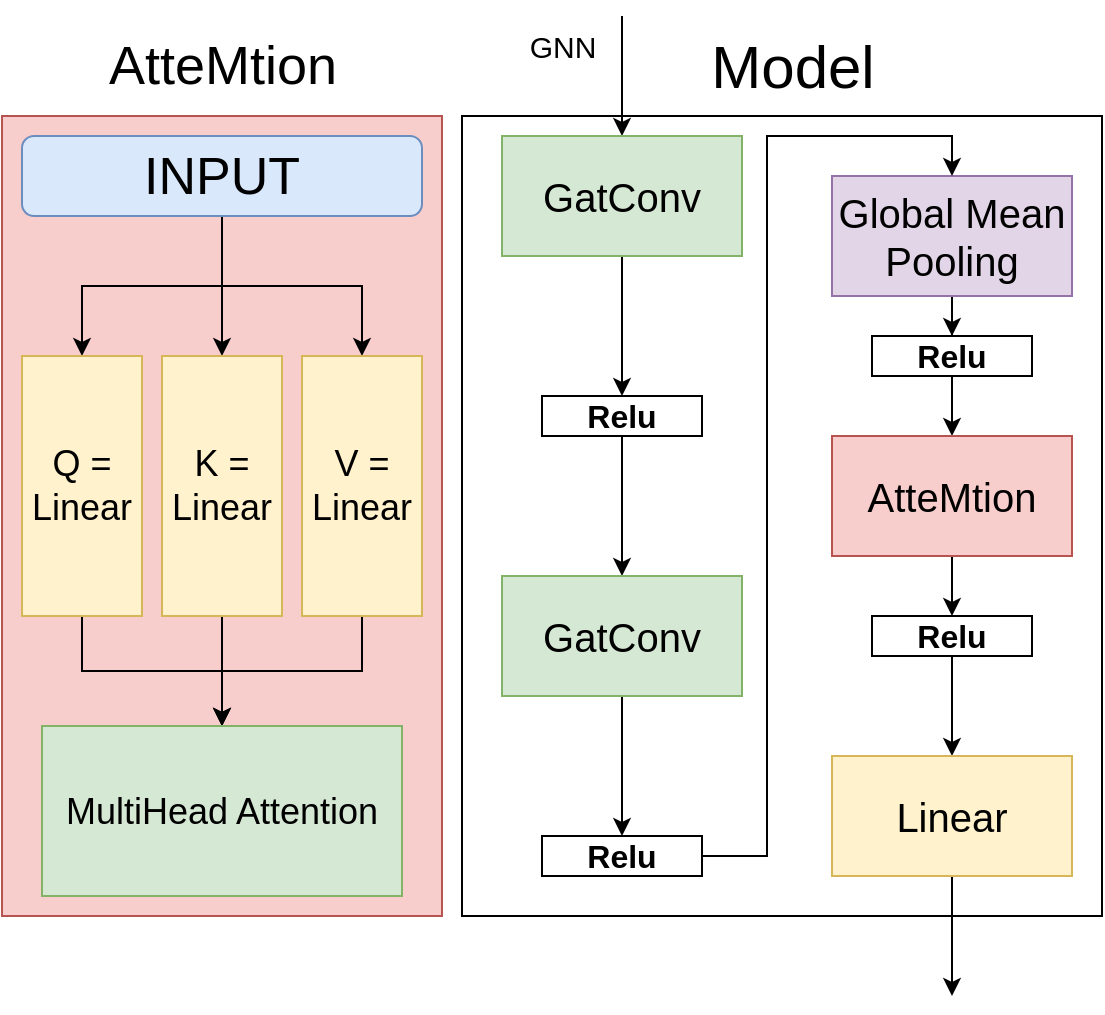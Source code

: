 <mxfile version="22.1.2" type="device">
  <diagram id="C5RBs43oDa-KdzZeNtuy" name="Page-1">
    <mxGraphModel dx="1360" dy="795" grid="1" gridSize="10" guides="1" tooltips="1" connect="1" arrows="1" fold="1" page="1" pageScale="1" pageWidth="827" pageHeight="1169" math="0" shadow="0">
      <root>
        <mxCell id="WIyWlLk6GJQsqaUBKTNV-0" />
        <mxCell id="WIyWlLk6GJQsqaUBKTNV-1" parent="WIyWlLk6GJQsqaUBKTNV-0" />
        <mxCell id="oMIvc-D60YUNb1tI9s7J-0" value="" style="rounded=0;whiteSpace=wrap;html=1;fillColor=#f8cecc;strokeColor=#b85450;" vertex="1" parent="WIyWlLk6GJQsqaUBKTNV-1">
          <mxGeometry x="10" y="280" width="220" height="400" as="geometry" />
        </mxCell>
        <mxCell id="oMIvc-D60YUNb1tI9s7J-6" style="edgeStyle=orthogonalEdgeStyle;rounded=0;orthogonalLoop=1;jettySize=auto;html=1;" edge="1" parent="WIyWlLk6GJQsqaUBKTNV-1" source="oMIvc-D60YUNb1tI9s7J-1" target="oMIvc-D60YUNb1tI9s7J-2">
          <mxGeometry relative="1" as="geometry" />
        </mxCell>
        <mxCell id="oMIvc-D60YUNb1tI9s7J-7" style="edgeStyle=orthogonalEdgeStyle;rounded=0;orthogonalLoop=1;jettySize=auto;html=1;entryX=0.5;entryY=0;entryDx=0;entryDy=0;" edge="1" parent="WIyWlLk6GJQsqaUBKTNV-1" source="oMIvc-D60YUNb1tI9s7J-1" target="oMIvc-D60YUNb1tI9s7J-4">
          <mxGeometry relative="1" as="geometry" />
        </mxCell>
        <mxCell id="oMIvc-D60YUNb1tI9s7J-8" style="edgeStyle=orthogonalEdgeStyle;rounded=0;orthogonalLoop=1;jettySize=auto;html=1;" edge="1" parent="WIyWlLk6GJQsqaUBKTNV-1" source="oMIvc-D60YUNb1tI9s7J-1" target="oMIvc-D60YUNb1tI9s7J-5">
          <mxGeometry relative="1" as="geometry" />
        </mxCell>
        <mxCell id="oMIvc-D60YUNb1tI9s7J-1" value="&lt;font style=&quot;font-size: 26px;&quot;&gt;INPUT&lt;/font&gt;" style="rounded=1;whiteSpace=wrap;html=1;fillColor=#dae8fc;strokeColor=#6c8ebf;" vertex="1" parent="WIyWlLk6GJQsqaUBKTNV-1">
          <mxGeometry x="20" y="290" width="200" height="40" as="geometry" />
        </mxCell>
        <mxCell id="oMIvc-D60YUNb1tI9s7J-11" style="edgeStyle=orthogonalEdgeStyle;rounded=0;orthogonalLoop=1;jettySize=auto;html=1;" edge="1" parent="WIyWlLk6GJQsqaUBKTNV-1" source="oMIvc-D60YUNb1tI9s7J-2" target="oMIvc-D60YUNb1tI9s7J-10">
          <mxGeometry relative="1" as="geometry" />
        </mxCell>
        <mxCell id="oMIvc-D60YUNb1tI9s7J-2" value="&lt;font style=&quot;font-size: 18px;&quot;&gt;Q = &lt;/font&gt;&lt;br&gt;&lt;div&gt;&lt;font style=&quot;font-size: 18px;&quot;&gt;Linear&lt;/font&gt;&lt;/div&gt;" style="rounded=0;whiteSpace=wrap;html=1;fillColor=#fff2cc;strokeColor=#d6b656;" vertex="1" parent="WIyWlLk6GJQsqaUBKTNV-1">
          <mxGeometry x="20" y="400" width="60" height="130" as="geometry" />
        </mxCell>
        <mxCell id="oMIvc-D60YUNb1tI9s7J-14" style="edgeStyle=orthogonalEdgeStyle;rounded=0;orthogonalLoop=1;jettySize=auto;html=1;" edge="1" parent="WIyWlLk6GJQsqaUBKTNV-1" source="oMIvc-D60YUNb1tI9s7J-4" target="oMIvc-D60YUNb1tI9s7J-10">
          <mxGeometry relative="1" as="geometry" />
        </mxCell>
        <mxCell id="oMIvc-D60YUNb1tI9s7J-4" value="&lt;div&gt;&lt;font style=&quot;font-size: 18px;&quot;&gt;K = &lt;/font&gt;&lt;/div&gt;&lt;div&gt;&lt;font style=&quot;font-size: 18px;&quot;&gt;Linear&lt;/font&gt;&lt;/div&gt;" style="rounded=0;whiteSpace=wrap;html=1;fillColor=#fff2cc;strokeColor=#d6b656;" vertex="1" parent="WIyWlLk6GJQsqaUBKTNV-1">
          <mxGeometry x="90" y="400" width="60" height="130" as="geometry" />
        </mxCell>
        <mxCell id="oMIvc-D60YUNb1tI9s7J-15" style="edgeStyle=orthogonalEdgeStyle;rounded=0;orthogonalLoop=1;jettySize=auto;html=1;entryX=0.5;entryY=0;entryDx=0;entryDy=0;" edge="1" parent="WIyWlLk6GJQsqaUBKTNV-1" source="oMIvc-D60YUNb1tI9s7J-5" target="oMIvc-D60YUNb1tI9s7J-10">
          <mxGeometry relative="1" as="geometry" />
        </mxCell>
        <mxCell id="oMIvc-D60YUNb1tI9s7J-5" value="&lt;font style=&quot;font-size: 18px;&quot;&gt;V = &lt;/font&gt;&lt;br&gt;&lt;div&gt;&lt;font style=&quot;font-size: 18px;&quot;&gt;Linear&lt;/font&gt;&lt;/div&gt;" style="rounded=0;whiteSpace=wrap;html=1;fillColor=#fff2cc;strokeColor=#d6b656;" vertex="1" parent="WIyWlLk6GJQsqaUBKTNV-1">
          <mxGeometry x="160" y="400" width="60" height="130" as="geometry" />
        </mxCell>
        <mxCell id="oMIvc-D60YUNb1tI9s7J-10" value="&lt;font style=&quot;font-size: 18px;&quot;&gt;MultiHead Attention&lt;/font&gt;" style="rounded=0;whiteSpace=wrap;html=1;fillColor=#d5e8d4;strokeColor=#82b366;" vertex="1" parent="WIyWlLk6GJQsqaUBKTNV-1">
          <mxGeometry x="30" y="585" width="180" height="85" as="geometry" />
        </mxCell>
        <mxCell id="oMIvc-D60YUNb1tI9s7J-16" value="&lt;font style=&quot;font-size: 27px;&quot;&gt;AtteMtion&lt;/font&gt;" style="text;html=1;align=center;verticalAlign=middle;resizable=0;points=[];autosize=1;strokeColor=none;fillColor=none;" vertex="1" parent="WIyWlLk6GJQsqaUBKTNV-1">
          <mxGeometry x="50" y="230" width="140" height="50" as="geometry" />
        </mxCell>
        <mxCell id="oMIvc-D60YUNb1tI9s7J-18" value="" style="rounded=0;whiteSpace=wrap;html=1;" vertex="1" parent="WIyWlLk6GJQsqaUBKTNV-1">
          <mxGeometry x="240" y="280" width="320" height="400" as="geometry" />
        </mxCell>
        <mxCell id="oMIvc-D60YUNb1tI9s7J-19" value="&lt;font style=&quot;font-size: 30px;&quot;&gt;Model&lt;/font&gt;" style="text;html=1;align=center;verticalAlign=middle;resizable=0;points=[];autosize=1;strokeColor=none;fillColor=none;" vertex="1" parent="WIyWlLk6GJQsqaUBKTNV-1">
          <mxGeometry x="350" y="230" width="110" height="50" as="geometry" />
        </mxCell>
        <mxCell id="oMIvc-D60YUNb1tI9s7J-20" value="" style="endArrow=classic;html=1;rounded=0;entryX=0.5;entryY=0;entryDx=0;entryDy=0;" edge="1" parent="WIyWlLk6GJQsqaUBKTNV-1" target="oMIvc-D60YUNb1tI9s7J-21">
          <mxGeometry width="50" height="50" relative="1" as="geometry">
            <mxPoint x="320" y="230" as="sourcePoint" />
            <mxPoint x="350" y="200" as="targetPoint" />
          </mxGeometry>
        </mxCell>
        <mxCell id="oMIvc-D60YUNb1tI9s7J-26" style="edgeStyle=orthogonalEdgeStyle;rounded=0;orthogonalLoop=1;jettySize=auto;html=1;entryX=0.5;entryY=0;entryDx=0;entryDy=0;" edge="1" parent="WIyWlLk6GJQsqaUBKTNV-1" source="oMIvc-D60YUNb1tI9s7J-21" target="oMIvc-D60YUNb1tI9s7J-25">
          <mxGeometry relative="1" as="geometry" />
        </mxCell>
        <mxCell id="oMIvc-D60YUNb1tI9s7J-21" value="&lt;font style=&quot;font-size: 20px;&quot;&gt;GatConv&lt;/font&gt;" style="rounded=0;whiteSpace=wrap;html=1;fillColor=#d5e8d4;strokeColor=#82b366;" vertex="1" parent="WIyWlLk6GJQsqaUBKTNV-1">
          <mxGeometry x="260" y="290" width="120" height="60" as="geometry" />
        </mxCell>
        <mxCell id="oMIvc-D60YUNb1tI9s7J-24" value="&lt;font style=&quot;font-size: 15px;&quot;&gt;GNN &lt;br&gt;&lt;/font&gt;" style="text;html=1;align=center;verticalAlign=middle;resizable=0;points=[];autosize=1;strokeColor=none;fillColor=none;" vertex="1" parent="WIyWlLk6GJQsqaUBKTNV-1">
          <mxGeometry x="260" y="230" width="60" height="30" as="geometry" />
        </mxCell>
        <mxCell id="oMIvc-D60YUNb1tI9s7J-31" value="" style="edgeStyle=orthogonalEdgeStyle;rounded=0;orthogonalLoop=1;jettySize=auto;html=1;" edge="1" parent="WIyWlLk6GJQsqaUBKTNV-1" source="oMIvc-D60YUNb1tI9s7J-25" target="oMIvc-D60YUNb1tI9s7J-30">
          <mxGeometry relative="1" as="geometry" />
        </mxCell>
        <mxCell id="oMIvc-D60YUNb1tI9s7J-25" value="&lt;span&gt;&lt;font style=&quot;font-size: 16px;&quot;&gt;Relu&lt;/font&gt;&lt;/span&gt;" style="rounded=0;whiteSpace=wrap;html=1;fontStyle=1" vertex="1" parent="WIyWlLk6GJQsqaUBKTNV-1">
          <mxGeometry x="280" y="420" width="80" height="20" as="geometry" />
        </mxCell>
        <mxCell id="oMIvc-D60YUNb1tI9s7J-34" style="edgeStyle=orthogonalEdgeStyle;rounded=0;orthogonalLoop=1;jettySize=auto;html=1;entryX=0.5;entryY=0;entryDx=0;entryDy=0;" edge="1" parent="WIyWlLk6GJQsqaUBKTNV-1" source="oMIvc-D60YUNb1tI9s7J-30" target="oMIvc-D60YUNb1tI9s7J-32">
          <mxGeometry relative="1" as="geometry" />
        </mxCell>
        <mxCell id="oMIvc-D60YUNb1tI9s7J-30" value="&lt;font style=&quot;font-size: 20px;&quot;&gt;GatConv&lt;/font&gt;" style="rounded=0;whiteSpace=wrap;html=1;fillColor=#d5e8d4;strokeColor=#82b366;" vertex="1" parent="WIyWlLk6GJQsqaUBKTNV-1">
          <mxGeometry x="260" y="510" width="120" height="60" as="geometry" />
        </mxCell>
        <mxCell id="oMIvc-D60YUNb1tI9s7J-32" value="&lt;b&gt;&lt;font style=&quot;font-size: 16px;&quot;&gt;Relu&lt;/font&gt;&lt;/b&gt;" style="rounded=0;whiteSpace=wrap;html=1;" vertex="1" parent="WIyWlLk6GJQsqaUBKTNV-1">
          <mxGeometry x="280" y="640" width="80" height="20" as="geometry" />
        </mxCell>
        <mxCell id="oMIvc-D60YUNb1tI9s7J-39" style="edgeStyle=orthogonalEdgeStyle;rounded=0;orthogonalLoop=1;jettySize=auto;html=1;" edge="1" parent="WIyWlLk6GJQsqaUBKTNV-1" source="oMIvc-D60YUNb1tI9s7J-35" target="oMIvc-D60YUNb1tI9s7J-38">
          <mxGeometry relative="1" as="geometry" />
        </mxCell>
        <mxCell id="oMIvc-D60YUNb1tI9s7J-35" value="&lt;font style=&quot;font-size: 20px;&quot;&gt;Global Mean Pooling&lt;/font&gt;" style="rounded=0;whiteSpace=wrap;html=1;fillColor=#e1d5e7;strokeColor=#9673a6;" vertex="1" parent="WIyWlLk6GJQsqaUBKTNV-1">
          <mxGeometry x="425" y="310" width="120" height="60" as="geometry" />
        </mxCell>
        <mxCell id="oMIvc-D60YUNb1tI9s7J-36" style="edgeStyle=orthogonalEdgeStyle;rounded=0;orthogonalLoop=1;jettySize=auto;html=1;exitX=1;exitY=0.5;exitDx=0;exitDy=0;entryX=0.5;entryY=0;entryDx=0;entryDy=0;" edge="1" parent="WIyWlLk6GJQsqaUBKTNV-1" source="oMIvc-D60YUNb1tI9s7J-32" target="oMIvc-D60YUNb1tI9s7J-35">
          <mxGeometry relative="1" as="geometry" />
        </mxCell>
        <mxCell id="oMIvc-D60YUNb1tI9s7J-37" style="edgeStyle=orthogonalEdgeStyle;rounded=0;orthogonalLoop=1;jettySize=auto;html=1;exitX=0.5;exitY=1;exitDx=0;exitDy=0;" edge="1" parent="WIyWlLk6GJQsqaUBKTNV-1" source="oMIvc-D60YUNb1tI9s7J-35" target="oMIvc-D60YUNb1tI9s7J-35">
          <mxGeometry relative="1" as="geometry" />
        </mxCell>
        <mxCell id="oMIvc-D60YUNb1tI9s7J-41" style="edgeStyle=orthogonalEdgeStyle;rounded=0;orthogonalLoop=1;jettySize=auto;html=1;" edge="1" parent="WIyWlLk6GJQsqaUBKTNV-1" source="oMIvc-D60YUNb1tI9s7J-38" target="oMIvc-D60YUNb1tI9s7J-40">
          <mxGeometry relative="1" as="geometry" />
        </mxCell>
        <mxCell id="oMIvc-D60YUNb1tI9s7J-38" value="&lt;b&gt;&lt;font style=&quot;font-size: 16px;&quot;&gt;Relu&lt;/font&gt;&lt;/b&gt;" style="rounded=0;whiteSpace=wrap;html=1;" vertex="1" parent="WIyWlLk6GJQsqaUBKTNV-1">
          <mxGeometry x="445" y="390" width="80" height="20" as="geometry" />
        </mxCell>
        <mxCell id="oMIvc-D60YUNb1tI9s7J-43" style="edgeStyle=orthogonalEdgeStyle;rounded=0;orthogonalLoop=1;jettySize=auto;html=1;entryX=0.5;entryY=0;entryDx=0;entryDy=0;" edge="1" parent="WIyWlLk6GJQsqaUBKTNV-1" source="oMIvc-D60YUNb1tI9s7J-40" target="oMIvc-D60YUNb1tI9s7J-42">
          <mxGeometry relative="1" as="geometry" />
        </mxCell>
        <mxCell id="oMIvc-D60YUNb1tI9s7J-40" value="&lt;font style=&quot;font-size: 20px;&quot;&gt;AtteMtion&lt;/font&gt;" style="rounded=0;whiteSpace=wrap;html=1;fillColor=#f8cecc;strokeColor=#b85450;" vertex="1" parent="WIyWlLk6GJQsqaUBKTNV-1">
          <mxGeometry x="425" y="440" width="120" height="60" as="geometry" />
        </mxCell>
        <mxCell id="oMIvc-D60YUNb1tI9s7J-45" style="edgeStyle=orthogonalEdgeStyle;rounded=0;orthogonalLoop=1;jettySize=auto;html=1;entryX=0.5;entryY=0;entryDx=0;entryDy=0;" edge="1" parent="WIyWlLk6GJQsqaUBKTNV-1" source="oMIvc-D60YUNb1tI9s7J-42" target="oMIvc-D60YUNb1tI9s7J-44">
          <mxGeometry relative="1" as="geometry" />
        </mxCell>
        <mxCell id="oMIvc-D60YUNb1tI9s7J-42" value="&lt;b&gt;&lt;font style=&quot;font-size: 16px;&quot;&gt;Relu&lt;/font&gt;&lt;/b&gt;" style="rounded=0;whiteSpace=wrap;html=1;" vertex="1" parent="WIyWlLk6GJQsqaUBKTNV-1">
          <mxGeometry x="445" y="530" width="80" height="20" as="geometry" />
        </mxCell>
        <mxCell id="oMIvc-D60YUNb1tI9s7J-46" style="edgeStyle=orthogonalEdgeStyle;rounded=0;orthogonalLoop=1;jettySize=auto;html=1;" edge="1" parent="WIyWlLk6GJQsqaUBKTNV-1" source="oMIvc-D60YUNb1tI9s7J-44">
          <mxGeometry relative="1" as="geometry">
            <mxPoint x="485" y="720" as="targetPoint" />
          </mxGeometry>
        </mxCell>
        <mxCell id="oMIvc-D60YUNb1tI9s7J-44" value="&lt;font style=&quot;font-size: 20px;&quot;&gt;Linear&lt;/font&gt;" style="rounded=0;whiteSpace=wrap;html=1;fillColor=#fff2cc;strokeColor=#d6b656;" vertex="1" parent="WIyWlLk6GJQsqaUBKTNV-1">
          <mxGeometry x="425" y="600" width="120" height="60" as="geometry" />
        </mxCell>
      </root>
    </mxGraphModel>
  </diagram>
</mxfile>
